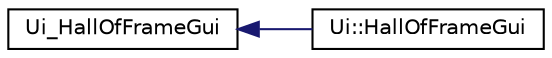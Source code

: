 digraph "Graphical Class Hierarchy"
{
  edge [fontname="Helvetica",fontsize="10",labelfontname="Helvetica",labelfontsize="10"];
  node [fontname="Helvetica",fontsize="10",shape=record];
  rankdir="LR";
  Node0 [label="Ui_HallOfFrameGui",height=0.2,width=0.4,color="black", fillcolor="white", style="filled",URL="$class_ui___hall_of_frame_gui.html"];
  Node0 -> Node1 [dir="back",color="midnightblue",fontsize="10",style="solid",fontname="Helvetica"];
  Node1 [label="Ui::HallOfFrameGui",height=0.2,width=0.4,color="black", fillcolor="white", style="filled",URL="$class_ui_1_1_hall_of_frame_gui.html"];
}
